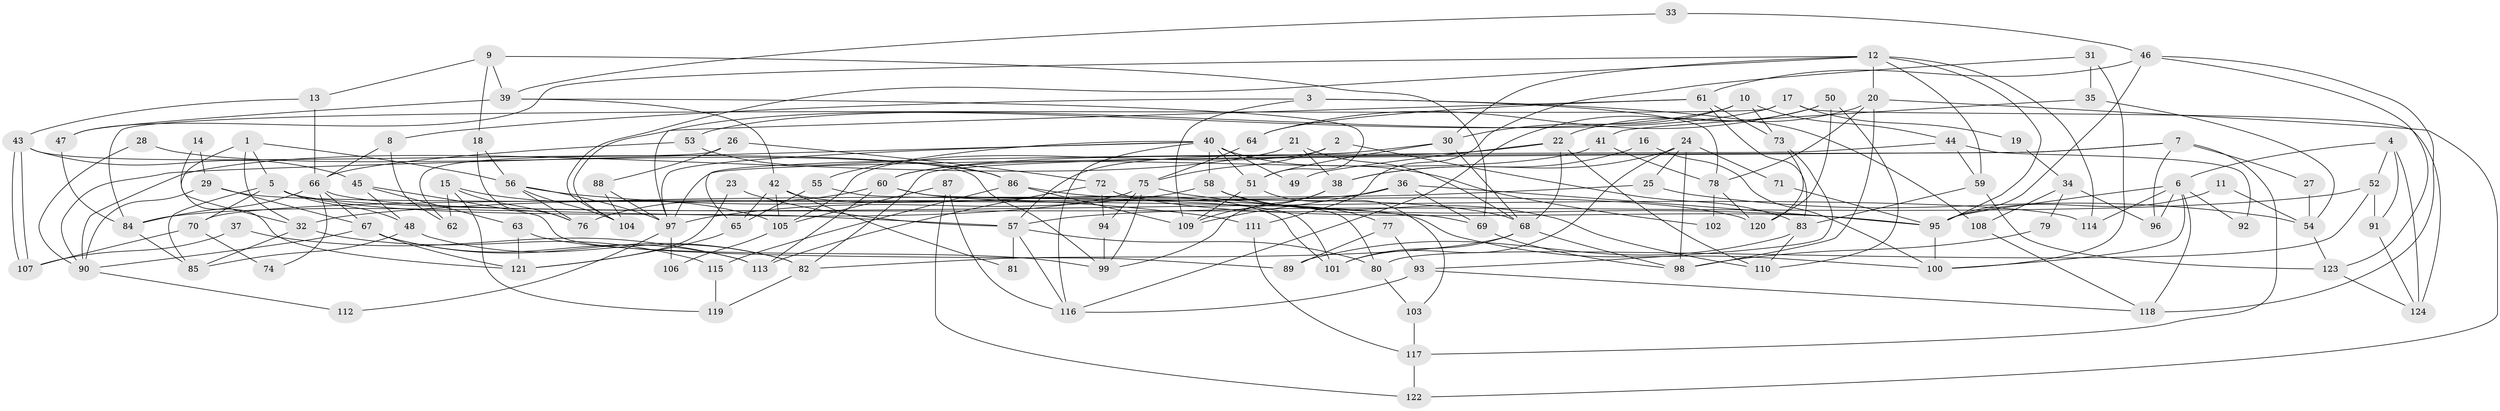 // coarse degree distribution, {4: 0.17721518987341772, 3: 0.12658227848101267, 7: 0.06329113924050633, 8: 0.08860759493670886, 10: 0.0379746835443038, 5: 0.26582278481012656, 9: 0.02531645569620253, 2: 0.12658227848101267, 6: 0.08860759493670886}
// Generated by graph-tools (version 1.1) at 2025/41/03/06/25 10:41:58]
// undirected, 124 vertices, 248 edges
graph export_dot {
graph [start="1"]
  node [color=gray90,style=filled];
  1;
  2;
  3;
  4;
  5;
  6;
  7;
  8;
  9;
  10;
  11;
  12;
  13;
  14;
  15;
  16;
  17;
  18;
  19;
  20;
  21;
  22;
  23;
  24;
  25;
  26;
  27;
  28;
  29;
  30;
  31;
  32;
  33;
  34;
  35;
  36;
  37;
  38;
  39;
  40;
  41;
  42;
  43;
  44;
  45;
  46;
  47;
  48;
  49;
  50;
  51;
  52;
  53;
  54;
  55;
  56;
  57;
  58;
  59;
  60;
  61;
  62;
  63;
  64;
  65;
  66;
  67;
  68;
  69;
  70;
  71;
  72;
  73;
  74;
  75;
  76;
  77;
  78;
  79;
  80;
  81;
  82;
  83;
  84;
  85;
  86;
  87;
  88;
  89;
  90;
  91;
  92;
  93;
  94;
  95;
  96;
  97;
  98;
  99;
  100;
  101;
  102;
  103;
  104;
  105;
  106;
  107;
  108;
  109;
  110;
  111;
  112;
  113;
  114;
  115;
  116;
  117;
  118;
  119;
  120;
  121;
  122;
  123;
  124;
  1 -- 5;
  1 -- 121;
  1 -- 32;
  1 -- 56;
  2 -- 75;
  2 -- 83;
  2 -- 105;
  3 -- 8;
  3 -- 109;
  3 -- 78;
  3 -- 108;
  4 -- 52;
  4 -- 6;
  4 -- 91;
  4 -- 124;
  5 -- 57;
  5 -- 85;
  5 -- 48;
  5 -- 69;
  5 -- 70;
  6 -- 95;
  6 -- 100;
  6 -- 92;
  6 -- 96;
  6 -- 114;
  6 -- 118;
  7 -- 82;
  7 -- 117;
  7 -- 27;
  7 -- 96;
  7 -- 97;
  8 -- 62;
  8 -- 66;
  9 -- 39;
  9 -- 18;
  9 -- 13;
  9 -- 69;
  10 -- 73;
  10 -- 104;
  10 -- 30;
  10 -- 44;
  11 -- 95;
  11 -- 54;
  12 -- 30;
  12 -- 47;
  12 -- 20;
  12 -- 59;
  12 -- 95;
  12 -- 104;
  12 -- 114;
  13 -- 66;
  13 -- 43;
  14 -- 32;
  14 -- 29;
  15 -- 105;
  15 -- 119;
  15 -- 62;
  15 -- 76;
  16 -- 100;
  16 -- 38;
  17 -- 53;
  17 -- 84;
  17 -- 19;
  17 -- 124;
  18 -- 56;
  18 -- 76;
  19 -- 34;
  20 -- 98;
  20 -- 22;
  20 -- 78;
  20 -- 122;
  21 -- 90;
  21 -- 68;
  21 -- 38;
  22 -- 60;
  22 -- 49;
  22 -- 68;
  22 -- 110;
  23 -- 57;
  23 -- 121;
  24 -- 38;
  24 -- 98;
  24 -- 25;
  24 -- 71;
  24 -- 101;
  25 -- 32;
  25 -- 54;
  26 -- 72;
  26 -- 88;
  26 -- 62;
  27 -- 54;
  28 -- 90;
  28 -- 86;
  29 -- 67;
  29 -- 90;
  29 -- 100;
  30 -- 51;
  30 -- 57;
  30 -- 68;
  31 -- 35;
  31 -- 111;
  31 -- 100;
  32 -- 85;
  32 -- 115;
  33 -- 39;
  33 -- 46;
  34 -- 108;
  34 -- 96;
  34 -- 79;
  35 -- 54;
  35 -- 41;
  36 -- 95;
  36 -- 69;
  36 -- 70;
  36 -- 109;
  37 -- 107;
  37 -- 113;
  38 -- 99;
  38 -- 109;
  39 -- 42;
  39 -- 51;
  39 -- 47;
  40 -- 97;
  40 -- 58;
  40 -- 49;
  40 -- 51;
  40 -- 55;
  40 -- 90;
  40 -- 102;
  40 -- 116;
  41 -- 78;
  41 -- 60;
  42 -- 65;
  42 -- 101;
  42 -- 81;
  42 -- 105;
  43 -- 107;
  43 -- 107;
  43 -- 45;
  43 -- 99;
  44 -- 59;
  44 -- 65;
  44 -- 92;
  45 -- 63;
  45 -- 48;
  45 -- 89;
  46 -- 95;
  46 -- 61;
  46 -- 118;
  46 -- 123;
  47 -- 84;
  48 -- 82;
  48 -- 85;
  50 -- 110;
  50 -- 116;
  50 -- 64;
  50 -- 120;
  51 -- 109;
  51 -- 103;
  52 -- 91;
  52 -- 57;
  52 -- 80;
  53 -- 66;
  53 -- 86;
  54 -- 123;
  55 -- 101;
  55 -- 65;
  56 -- 76;
  56 -- 97;
  56 -- 104;
  56 -- 111;
  57 -- 116;
  57 -- 80;
  57 -- 81;
  58 -- 97;
  58 -- 110;
  58 -- 77;
  59 -- 123;
  59 -- 83;
  60 -- 68;
  60 -- 80;
  60 -- 76;
  60 -- 113;
  61 -- 73;
  61 -- 97;
  61 -- 64;
  61 -- 83;
  63 -- 99;
  63 -- 121;
  64 -- 75;
  65 -- 121;
  66 -- 67;
  66 -- 114;
  66 -- 74;
  66 -- 84;
  67 -- 113;
  67 -- 82;
  67 -- 90;
  67 -- 121;
  68 -- 82;
  68 -- 98;
  68 -- 101;
  69 -- 98;
  70 -- 74;
  70 -- 107;
  71 -- 95;
  72 -- 94;
  72 -- 95;
  72 -- 113;
  73 -- 93;
  73 -- 120;
  75 -- 95;
  75 -- 84;
  75 -- 94;
  75 -- 99;
  77 -- 89;
  77 -- 93;
  78 -- 102;
  78 -- 120;
  79 -- 98;
  80 -- 103;
  82 -- 119;
  83 -- 89;
  83 -- 110;
  84 -- 85;
  86 -- 109;
  86 -- 120;
  86 -- 115;
  87 -- 105;
  87 -- 116;
  87 -- 122;
  88 -- 104;
  88 -- 97;
  90 -- 112;
  91 -- 124;
  93 -- 118;
  93 -- 116;
  94 -- 99;
  95 -- 100;
  97 -- 106;
  97 -- 112;
  103 -- 117;
  105 -- 106;
  108 -- 118;
  111 -- 117;
  115 -- 119;
  117 -- 122;
  123 -- 124;
}

